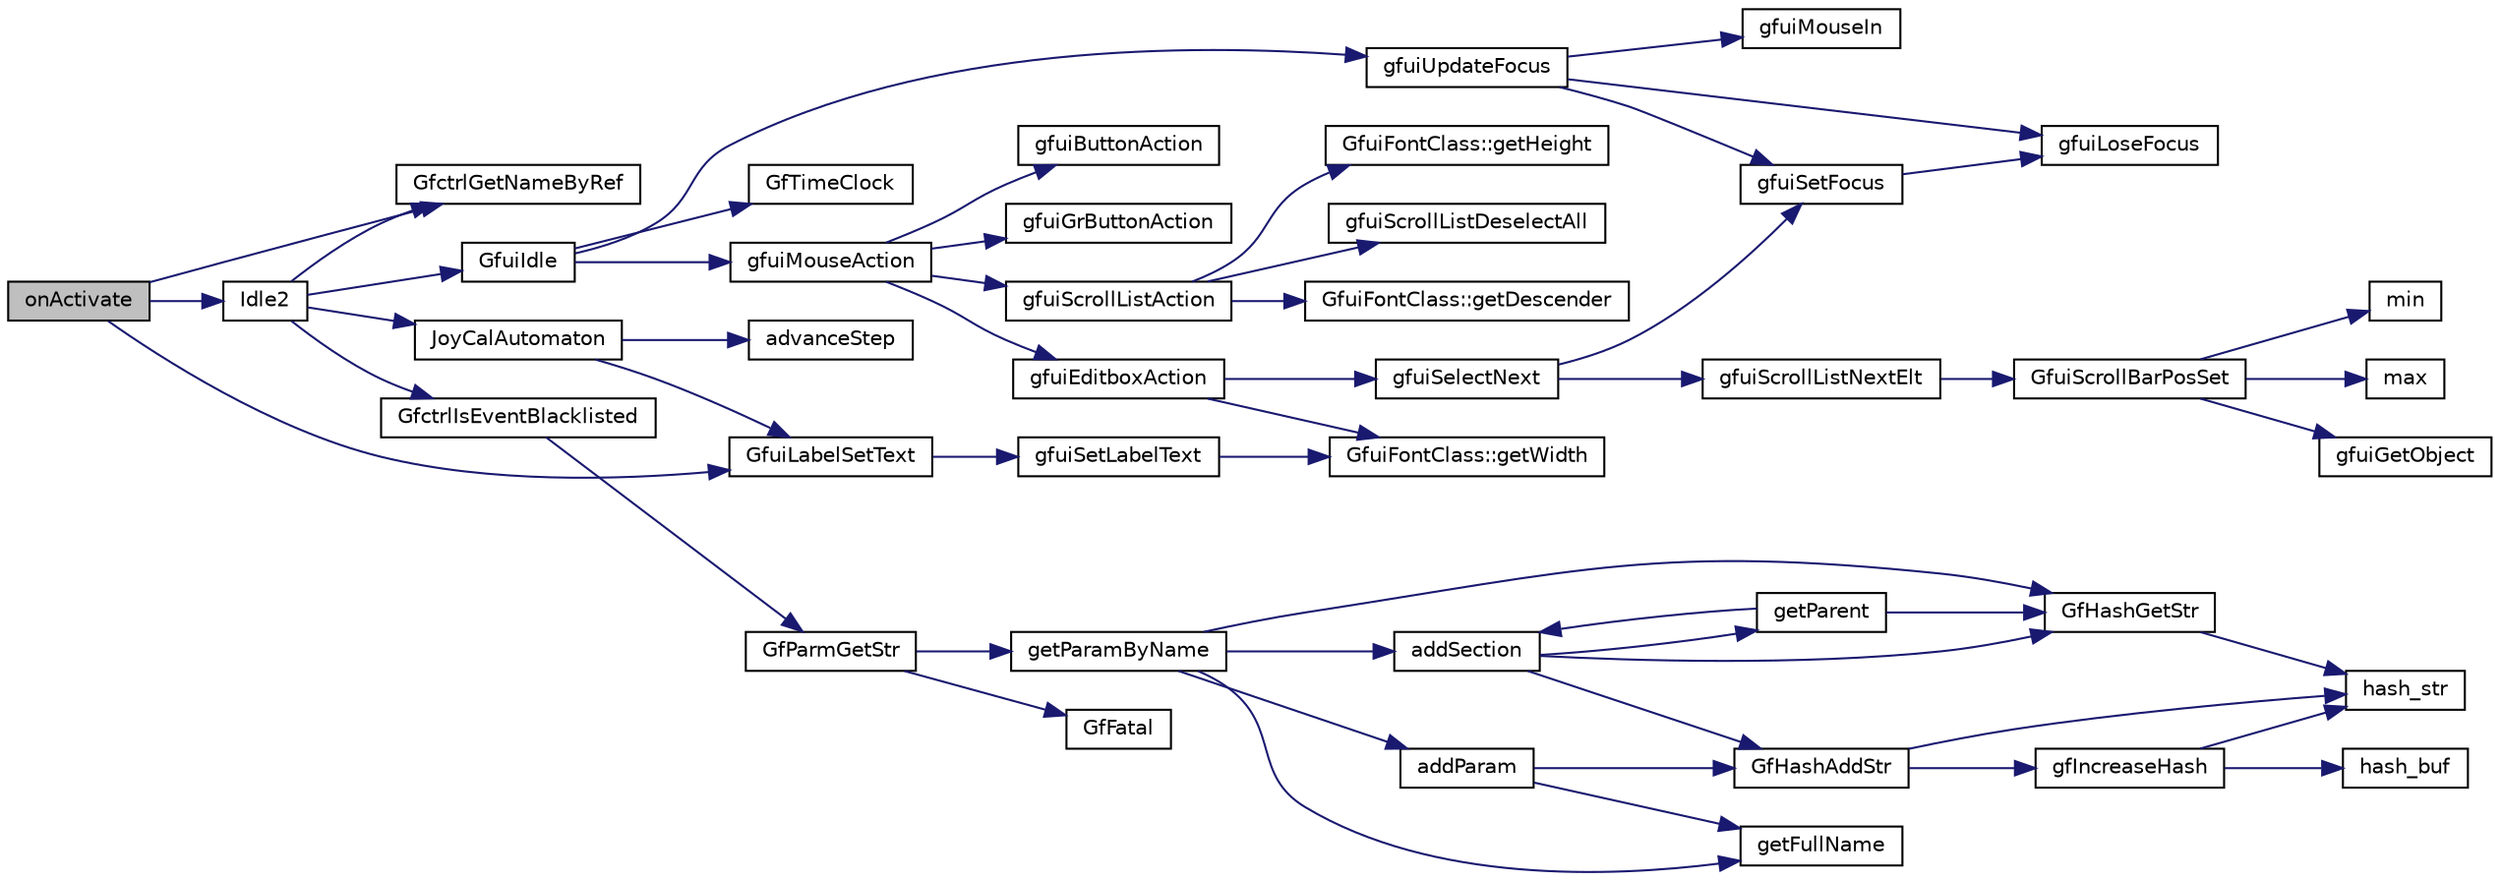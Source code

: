 digraph "onActivate"
{
  edge [fontname="Helvetica",fontsize="10",labelfontname="Helvetica",labelfontsize="10"];
  node [fontname="Helvetica",fontsize="10",shape=record];
  rankdir="LR";
  Node1 [label="onActivate",height=0.2,width=0.4,color="black", fillcolor="grey75", style="filled", fontcolor="black"];
  Node1 -> Node2 [color="midnightblue",fontsize="10",style="solid",fontname="Helvetica"];
  Node2 [label="GfuiLabelSetText",height=0.2,width=0.4,color="black", fillcolor="white", style="filled",URL="$group__gui.html#ga14f9a31e80f932a65f5bee3dec5a74af",tooltip="Change the text of a label. "];
  Node2 -> Node3 [color="midnightblue",fontsize="10",style="solid",fontname="Helvetica"];
  Node3 [label="gfuiSetLabelText",height=0.2,width=0.4,color="black", fillcolor="white", style="filled",URL="$guilabel_8cpp.html#aa1397d5315db5e38136962ab4f9a715b"];
  Node3 -> Node4 [color="midnightblue",fontsize="10",style="solid",fontname="Helvetica"];
  Node4 [label="GfuiFontClass::getWidth",height=0.2,width=0.4,color="black", fillcolor="white", style="filled",URL="$class_gfui_font_class.html#a96fb79e144b166ac018613a77795b7d0"];
  Node1 -> Node5 [color="midnightblue",fontsize="10",style="solid",fontname="Helvetica"];
  Node5 [label="Idle2",height=0.2,width=0.4,color="black", fillcolor="white", style="filled",URL="$joystickconfig_8cpp.html#ac61d44ce92cd092f4eb4c334106e7ade"];
  Node5 -> Node6 [color="midnightblue",fontsize="10",style="solid",fontname="Helvetica"];
  Node6 [label="GfctrlGetNameByRef",height=0.2,width=0.4,color="black", fillcolor="white", style="filled",URL="$group__ctrl.html#gaa442694772535f7f366b2a5f15e052fb",tooltip="Get a control name by its reference. "];
  Node5 -> Node7 [color="midnightblue",fontsize="10",style="solid",fontname="Helvetica"];
  Node7 [label="GfctrlIsEventBlacklisted",height=0.2,width=0.4,color="black", fillcolor="white", style="filled",URL="$group__ctrl.html#gab2fe4386619758238672dd29c32890e8",tooltip="Check if given event is blacklisted (used for buttons or axis which fire a button AND move event)..."];
  Node7 -> Node8 [color="midnightblue",fontsize="10",style="solid",fontname="Helvetica"];
  Node8 [label="GfParmGetStr",height=0.2,width=0.4,color="black", fillcolor="white", style="filled",URL="$group__paramsdata.html#gaa37bfd1fabd03d24fd50812c2330fa12",tooltip="Get a string parameter from the parameter set handle. "];
  Node8 -> Node9 [color="midnightblue",fontsize="10",style="solid",fontname="Helvetica"];
  Node9 [label="GfFatal",height=0.2,width=0.4,color="black", fillcolor="white", style="filled",URL="$tgf_8h.html#a927c58e55400ef72e0e54548b26f973d"];
  Node8 -> Node10 [color="midnightblue",fontsize="10",style="solid",fontname="Helvetica"];
  Node10 [label="getParamByName",height=0.2,width=0.4,color="black", fillcolor="white", style="filled",URL="$group__paramshelper.html#gad76ca407ee6b618e69f80c80aa319d63",tooltip="Helper function to get (or create) a parameter by name. "];
  Node10 -> Node11 [color="midnightblue",fontsize="10",style="solid",fontname="Helvetica"];
  Node11 [label="getFullName",height=0.2,width=0.4,color="black", fillcolor="white", style="filled",URL="$group__paramshelper.html#gaf12253922391ef1139cd12f2a0ffa5ea",tooltip="Helper function to get the full name of a parameter (full name: \"sectionName/paramName\"). "];
  Node10 -> Node12 [color="midnightblue",fontsize="10",style="solid",fontname="Helvetica"];
  Node12 [label="GfHashGetStr",height=0.2,width=0.4,color="black", fillcolor="white", style="filled",URL="$group__hash.html#ga4e47f57400b95ab9b6fe918c123fdb26",tooltip="Get the user data associated with a string key. "];
  Node12 -> Node13 [color="midnightblue",fontsize="10",style="solid",fontname="Helvetica"];
  Node13 [label="hash_str",height=0.2,width=0.4,color="black", fillcolor="white", style="filled",URL="$hash_8cpp.html#a54816daefc845f0b3ade33c7243c6b71"];
  Node10 -> Node14 [color="midnightblue",fontsize="10",style="solid",fontname="Helvetica"];
  Node14 [label="addSection",height=0.2,width=0.4,color="black", fillcolor="white", style="filled",URL="$group__paramshelper.html#ga56946944d68598d938e65db86ce1221f",tooltip="Helper function to add a section to a parameter set. "];
  Node14 -> Node12 [color="midnightblue",fontsize="10",style="solid",fontname="Helvetica"];
  Node14 -> Node15 [color="midnightblue",fontsize="10",style="solid",fontname="Helvetica"];
  Node15 [label="getParent",height=0.2,width=0.4,color="black", fillcolor="white", style="filled",URL="$group__paramshelper.html#ga6d2007ad14ed22efb2237f09c9c2649a",tooltip="Helper function to get (or create if not found) parent section of section given in sectionName..."];
  Node15 -> Node12 [color="midnightblue",fontsize="10",style="solid",fontname="Helvetica"];
  Node15 -> Node14 [color="midnightblue",fontsize="10",style="solid",fontname="Helvetica"];
  Node14 -> Node16 [color="midnightblue",fontsize="10",style="solid",fontname="Helvetica"];
  Node16 [label="GfHashAddStr",height=0.2,width=0.4,color="black", fillcolor="white", style="filled",URL="$group__hash.html#gaa7a49ed4d630a0a86a829bd8f77f75f6",tooltip="Add an element with a string key to a hash table. "];
  Node16 -> Node17 [color="midnightblue",fontsize="10",style="solid",fontname="Helvetica"];
  Node17 [label="gfIncreaseHash",height=0.2,width=0.4,color="black", fillcolor="white", style="filled",URL="$hash_8cpp.html#a7089850595ee0480361e87214ffc7832",tooltip="Double the size of the hash table. "];
  Node17 -> Node13 [color="midnightblue",fontsize="10",style="solid",fontname="Helvetica"];
  Node17 -> Node18 [color="midnightblue",fontsize="10",style="solid",fontname="Helvetica"];
  Node18 [label="hash_buf",height=0.2,width=0.4,color="black", fillcolor="white", style="filled",URL="$hash_8cpp.html#aa16fb46e5085f561f005052d0e348c0e"];
  Node16 -> Node13 [color="midnightblue",fontsize="10",style="solid",fontname="Helvetica"];
  Node10 -> Node19 [color="midnightblue",fontsize="10",style="solid",fontname="Helvetica"];
  Node19 [label="addParam",height=0.2,width=0.4,color="black", fillcolor="white", style="filled",URL="$group__paramshelper.html#gaf202744654cbc648b47479f30ccc3a8c",tooltip="Helper function to add parameter, does not check for duplicated name. "];
  Node19 -> Node11 [color="midnightblue",fontsize="10",style="solid",fontname="Helvetica"];
  Node19 -> Node16 [color="midnightblue",fontsize="10",style="solid",fontname="Helvetica"];
  Node5 -> Node20 [color="midnightblue",fontsize="10",style="solid",fontname="Helvetica"];
  Node20 [label="JoyCalAutomaton",height=0.2,width=0.4,color="black", fillcolor="white", style="filled",URL="$joystickconfig_8cpp.html#aa112062f52b4c48392d3cfc7eecce7ad"];
  Node20 -> Node21 [color="midnightblue",fontsize="10",style="solid",fontname="Helvetica"];
  Node21 [label="advanceStep",height=0.2,width=0.4,color="black", fillcolor="white", style="filled",URL="$joystickconfig_8cpp.html#a66c4935050fddf6b827b53cbcf412ce3"];
  Node20 -> Node2 [color="midnightblue",fontsize="10",style="solid",fontname="Helvetica"];
  Node5 -> Node22 [color="midnightblue",fontsize="10",style="solid",fontname="Helvetica"];
  Node22 [label="GfuiIdle",height=0.2,width=0.4,color="black", fillcolor="white", style="filled",URL="$group__gui.html#ga37075d79253ce8fdfeb115c187cd1108",tooltip="Idle function for the GUI to be called during Idle loop of glut. "];
  Node22 -> Node23 [color="midnightblue",fontsize="10",style="solid",fontname="Helvetica"];
  Node23 [label="GfTimeClock",height=0.2,width=0.4,color="black", fillcolor="white", style="filled",URL="$os_8cpp.html#aa735d1d80d0c5f9b180b077193f32c3b",tooltip="Get the time in seconds. "];
  Node22 -> Node24 [color="midnightblue",fontsize="10",style="solid",fontname="Helvetica"];
  Node24 [label="gfuiUpdateFocus",height=0.2,width=0.4,color="black", fillcolor="white", style="filled",URL="$gui_8h.html#ad0ee648d27adf739342e6f8c351d535c"];
  Node24 -> Node25 [color="midnightblue",fontsize="10",style="solid",fontname="Helvetica"];
  Node25 [label="gfuiMouseIn",height=0.2,width=0.4,color="black", fillcolor="white", style="filled",URL="$guiobject_8cpp.html#ad50c175636e40eea115ee1a2eed30f27"];
  Node24 -> Node26 [color="midnightblue",fontsize="10",style="solid",fontname="Helvetica"];
  Node26 [label="gfuiLoseFocus",height=0.2,width=0.4,color="black", fillcolor="white", style="filled",URL="$guiobject_8cpp.html#aa0d7dd7b8f3d0a46e8ab2dbf065a4883"];
  Node24 -> Node27 [color="midnightblue",fontsize="10",style="solid",fontname="Helvetica"];
  Node27 [label="gfuiSetFocus",height=0.2,width=0.4,color="black", fillcolor="white", style="filled",URL="$guiobject_8cpp.html#ac468a6961dd70cef1876c627cd49d848"];
  Node27 -> Node26 [color="midnightblue",fontsize="10",style="solid",fontname="Helvetica"];
  Node22 -> Node28 [color="midnightblue",fontsize="10",style="solid",fontname="Helvetica"];
  Node28 [label="gfuiMouseAction",height=0.2,width=0.4,color="black", fillcolor="white", style="filled",URL="$gui_8h.html#a5de9cfcd87c95cb51a4c11ba331dff32"];
  Node28 -> Node29 [color="midnightblue",fontsize="10",style="solid",fontname="Helvetica"];
  Node29 [label="gfuiButtonAction",height=0.2,width=0.4,color="black", fillcolor="white", style="filled",URL="$gui_8h.html#acbff699f340f518cee9cf0a46ef04d9a"];
  Node28 -> Node30 [color="midnightblue",fontsize="10",style="solid",fontname="Helvetica"];
  Node30 [label="gfuiGrButtonAction",height=0.2,width=0.4,color="black", fillcolor="white", style="filled",URL="$gui_8h.html#afcc1260e1bb0c7c027f60bb59391c10f"];
  Node28 -> Node31 [color="midnightblue",fontsize="10",style="solid",fontname="Helvetica"];
  Node31 [label="gfuiScrollListAction",height=0.2,width=0.4,color="black", fillcolor="white", style="filled",URL="$gui_8h.html#a89189f7001b7f5ab6267b81818e7a1f9"];
  Node31 -> Node32 [color="midnightblue",fontsize="10",style="solid",fontname="Helvetica"];
  Node32 [label="gfuiScrollListDeselectAll",height=0.2,width=0.4,color="black", fillcolor="white", style="filled",URL="$guiscrollist_8cpp.html#a09c0bf5b926f461ecef2ab224d8ceedf"];
  Node31 -> Node33 [color="midnightblue",fontsize="10",style="solid",fontname="Helvetica"];
  Node33 [label="GfuiFontClass::getDescender",height=0.2,width=0.4,color="black", fillcolor="white", style="filled",URL="$class_gfui_font_class.html#a9285866cfaa26f2db416dec244ede542"];
  Node31 -> Node34 [color="midnightblue",fontsize="10",style="solid",fontname="Helvetica"];
  Node34 [label="GfuiFontClass::getHeight",height=0.2,width=0.4,color="black", fillcolor="white", style="filled",URL="$class_gfui_font_class.html#af7a8622b16d9d8321fa6bcf5a23352a9"];
  Node28 -> Node35 [color="midnightblue",fontsize="10",style="solid",fontname="Helvetica"];
  Node35 [label="gfuiEditboxAction",height=0.2,width=0.4,color="black", fillcolor="white", style="filled",URL="$gui_8h.html#a595507a7cb5f4a9bb07c6032ffeca39c"];
  Node35 -> Node36 [color="midnightblue",fontsize="10",style="solid",fontname="Helvetica"];
  Node36 [label="gfuiSelectNext",height=0.2,width=0.4,color="black", fillcolor="white", style="filled",URL="$gui_8h.html#a7a6da8d971b522d762eecf0081c42ba0"];
  Node36 -> Node37 [color="midnightblue",fontsize="10",style="solid",fontname="Helvetica"];
  Node37 [label="gfuiScrollListNextElt",height=0.2,width=0.4,color="black", fillcolor="white", style="filled",URL="$gui_8h.html#a079d5ab4acd51aed89531b606b964645"];
  Node37 -> Node38 [color="midnightblue",fontsize="10",style="solid",fontname="Helvetica"];
  Node38 [label="GfuiScrollBarPosSet",height=0.2,width=0.4,color="black", fillcolor="white", style="filled",URL="$group__gui.html#gaa35943b6738d7be5493fdd2f0fe80664",tooltip="Set new values for position. "];
  Node38 -> Node39 [color="midnightblue",fontsize="10",style="solid",fontname="Helvetica"];
  Node39 [label="gfuiGetObject",height=0.2,width=0.4,color="black", fillcolor="white", style="filled",URL="$gui_8h.html#a0ea204358545cb934b0d6427e49ce2a6"];
  Node38 -> Node40 [color="midnightblue",fontsize="10",style="solid",fontname="Helvetica"];
  Node40 [label="min",height=0.2,width=0.4,color="black", fillcolor="white", style="filled",URL="$_basic_8h.html#a07ea3b7c7ac18b96fd67ba3a6757ceb2"];
  Node38 -> Node41 [color="midnightblue",fontsize="10",style="solid",fontname="Helvetica"];
  Node41 [label="max",height=0.2,width=0.4,color="black", fillcolor="white", style="filled",URL="$_basic_8h.html#a5d2b2bbbf85f9a5ef76ff76cf42a4e69"];
  Node36 -> Node27 [color="midnightblue",fontsize="10",style="solid",fontname="Helvetica"];
  Node35 -> Node4 [color="midnightblue",fontsize="10",style="solid",fontname="Helvetica"];
  Node1 -> Node6 [color="midnightblue",fontsize="10",style="solid",fontname="Helvetica"];
}
